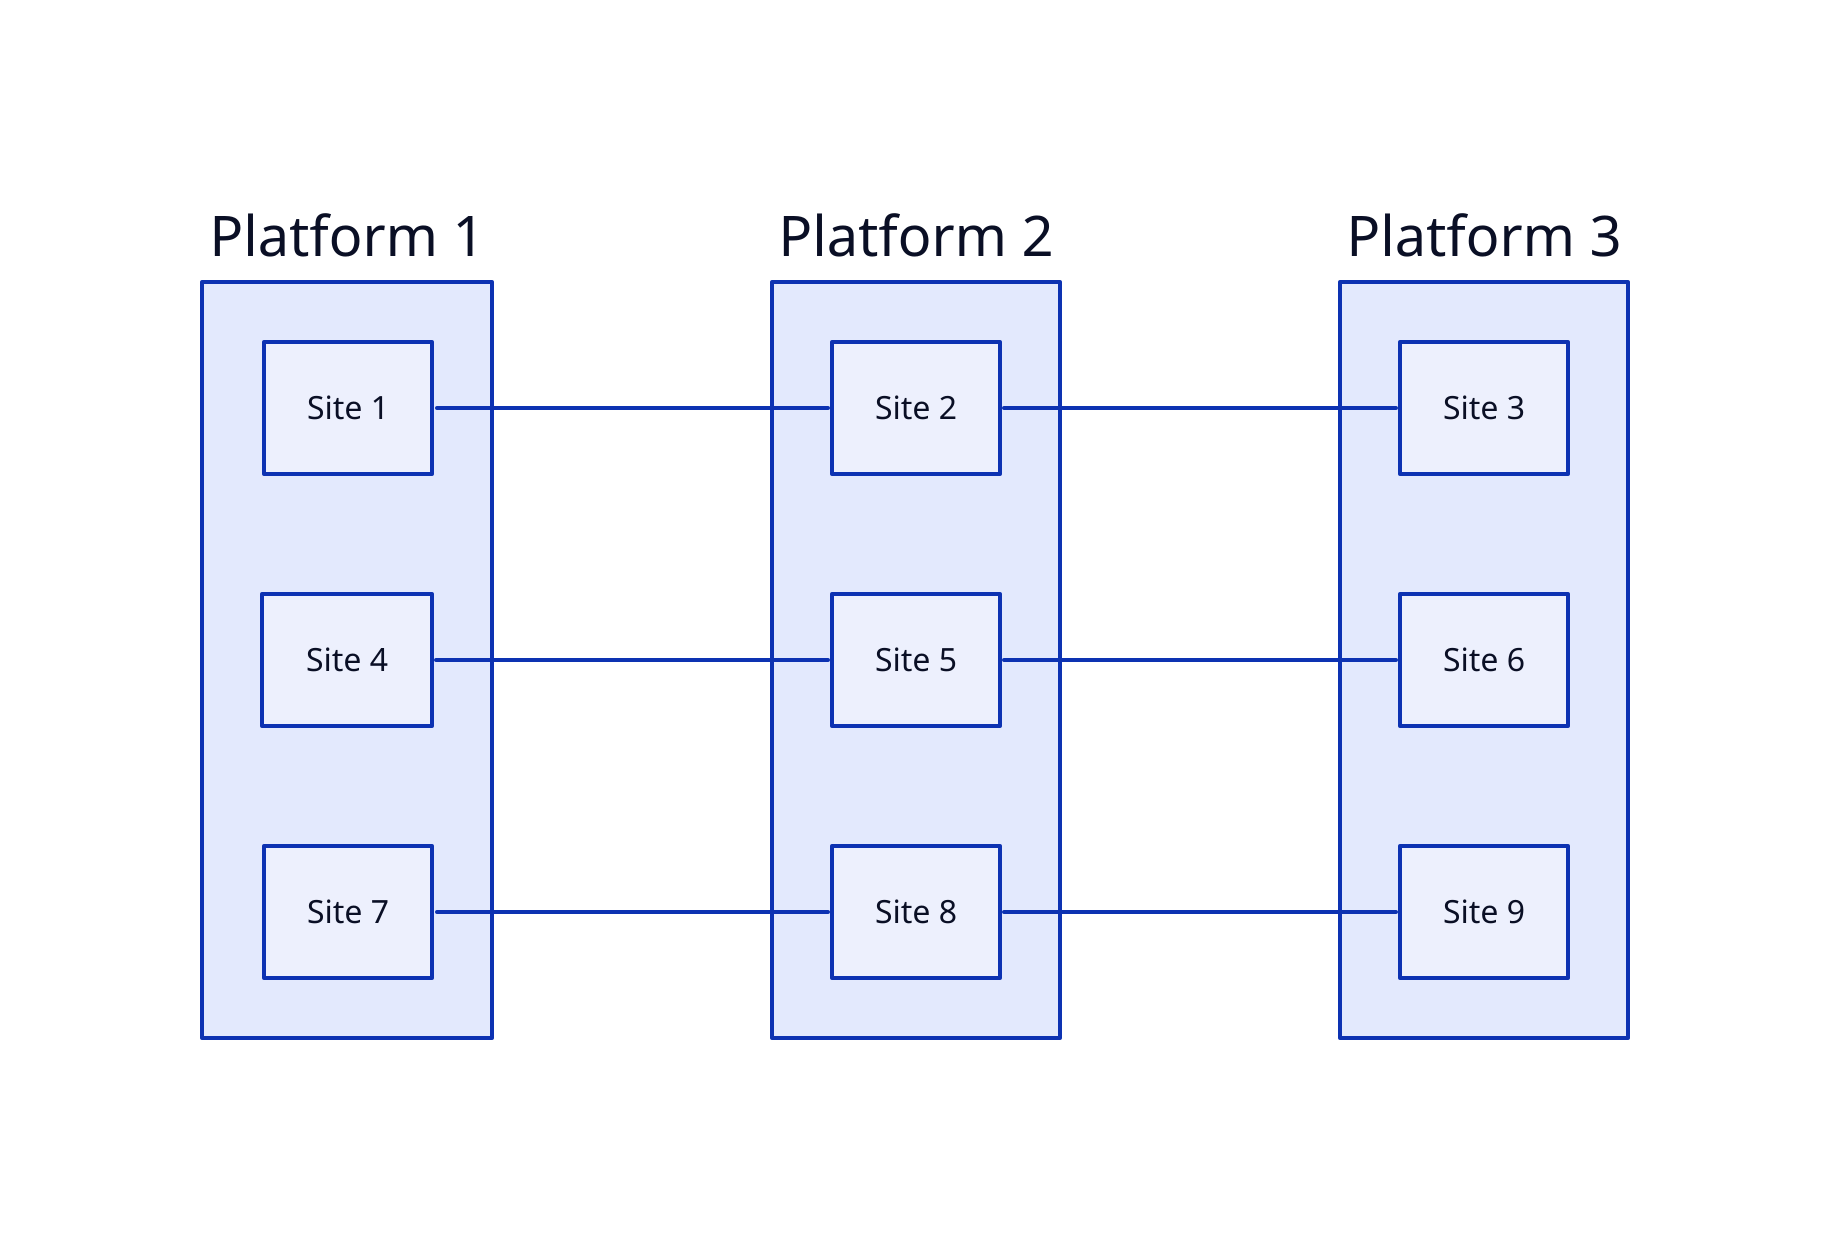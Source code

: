 direction: right

Platform 1.Site 1 -- Platform 2.Site 2 -- Platform 3.Site 3
Platform 1.Site 4 -- Platform 2.Site 5 -- Platform 3.Site 6
Platform 1.Site 7 -- Platform 2.Site 8 -- Platform 3.Site 9
